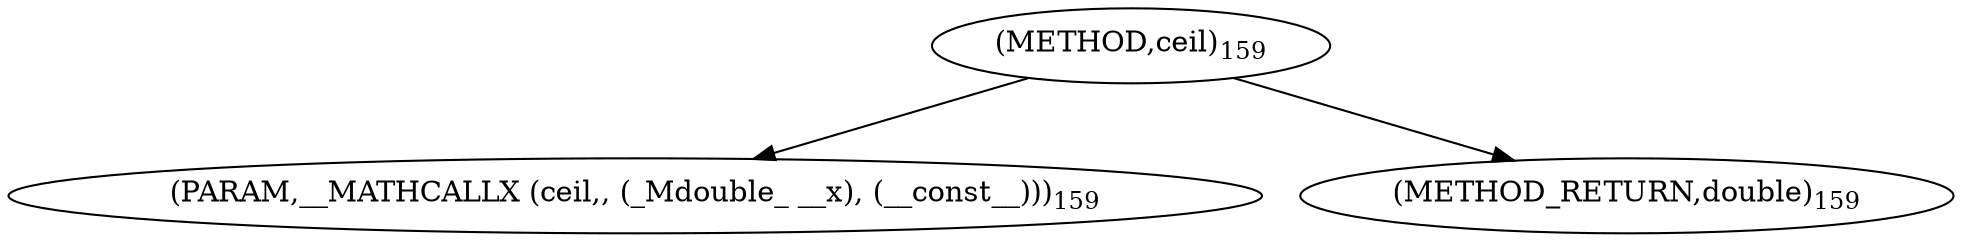 digraph "ceil" {  
"6313" [label = <(METHOD,ceil)<SUB>159</SUB>> ]
"6314" [label = <(PARAM,__MATHCALLX (ceil,, (_Mdouble_ __x), (__const__)))<SUB>159</SUB>> ]
"6315" [label = <(METHOD_RETURN,double)<SUB>159</SUB>> ]
  "6313" -> "6314" 
  "6313" -> "6315" 
}
